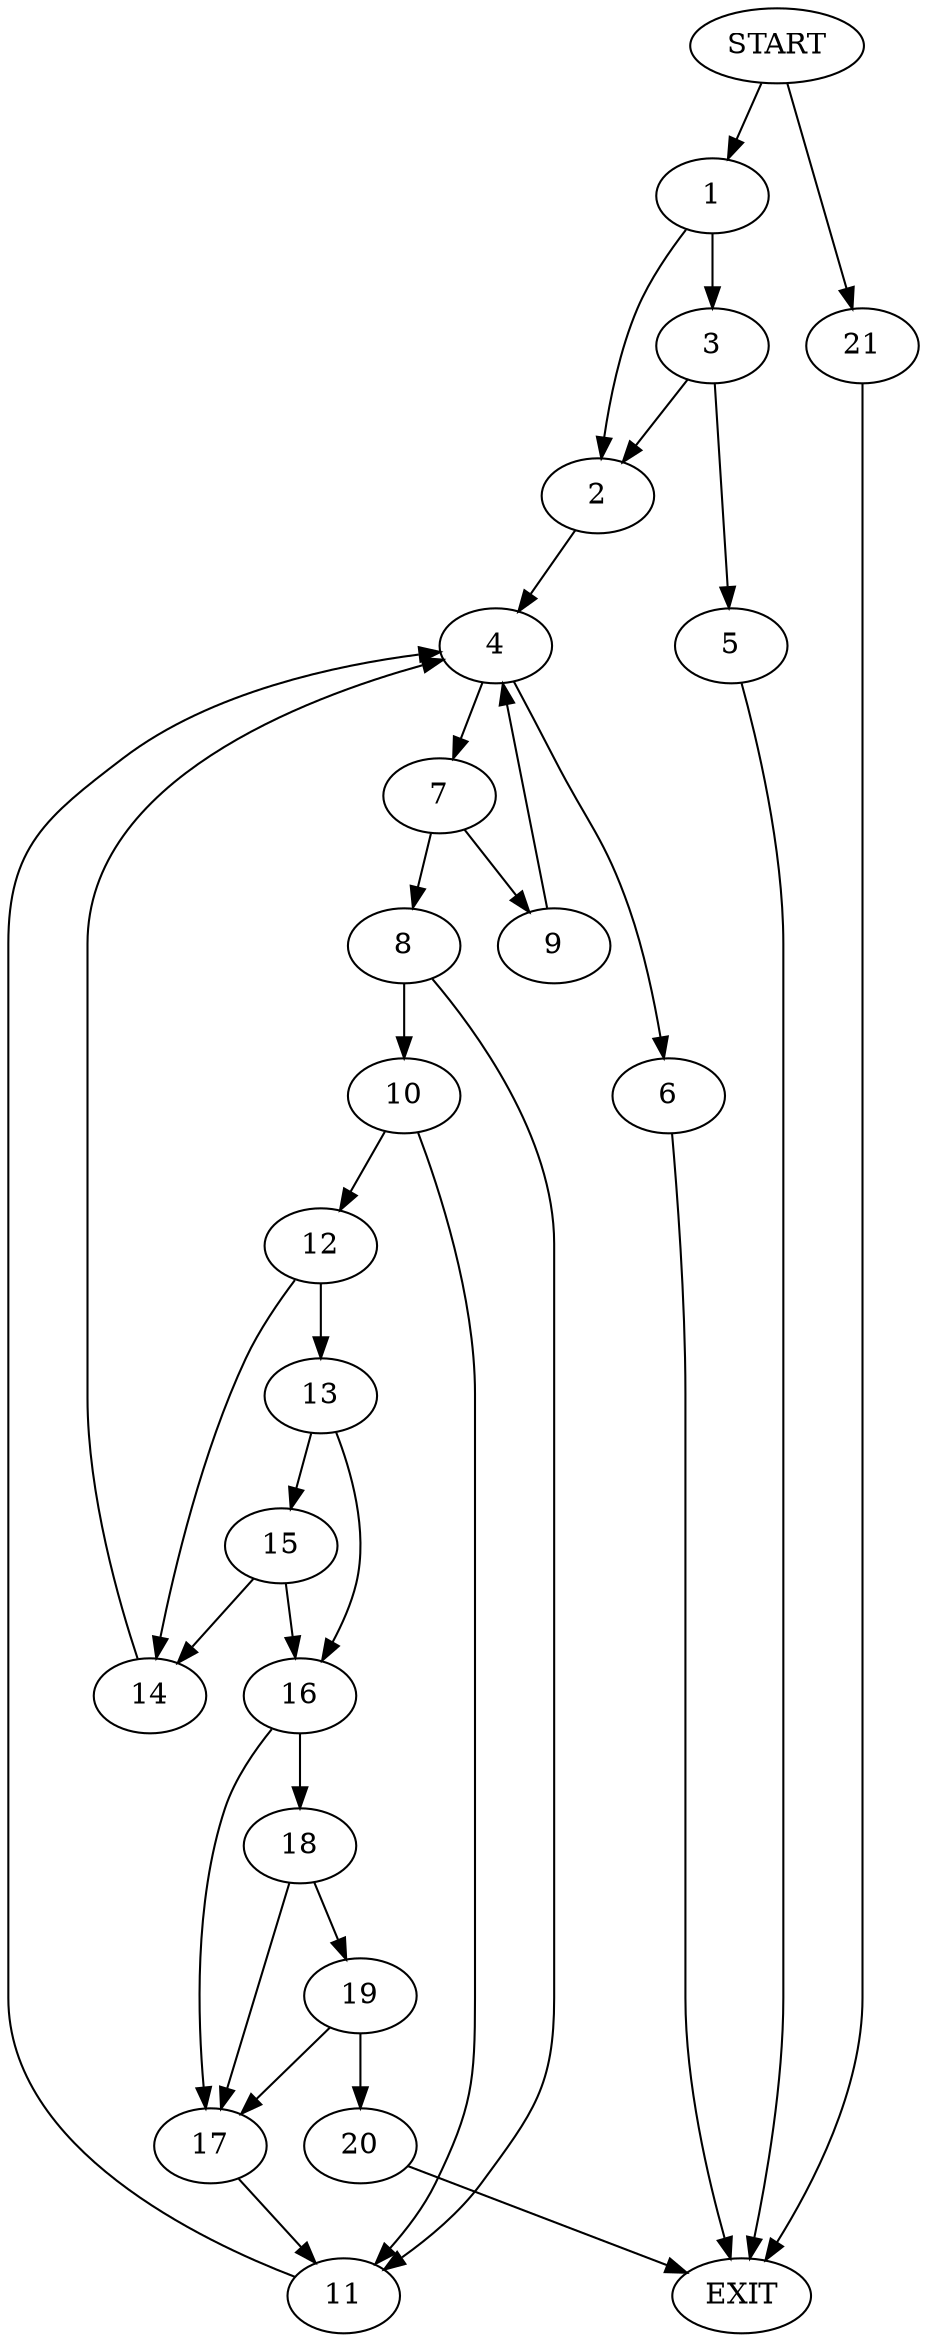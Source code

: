digraph {
0 [label="START"]
22 [label="EXIT"]
0 -> 1
1 -> 2
1 -> 3
2 -> 4
3 -> 2
3 -> 5
5 -> 22
4 -> 6
4 -> 7
7 -> 8
7 -> 9
6 -> 22
8 -> 10
8 -> 11
9 -> 4
11 -> 4
10 -> 11
10 -> 12
12 -> 13
12 -> 14
14 -> 4
13 -> 15
13 -> 16
16 -> 17
16 -> 18
15 -> 14
15 -> 16
17 -> 11
18 -> 19
18 -> 17
19 -> 20
19 -> 17
20 -> 22
0 -> 21
21 -> 22
}
